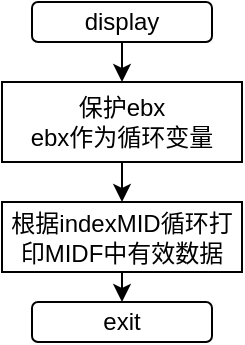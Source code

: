 <mxfile>
    <diagram id="1TDbxBZ_JOEDpRoGHgfZ" name="第 1 页">
        <mxGraphModel dx="990" dy="614" grid="1" gridSize="10" guides="1" tooltips="1" connect="1" arrows="1" fold="1" page="1" pageScale="1" pageWidth="827" pageHeight="1169" math="0" shadow="0">
            <root>
                <mxCell id="0"/>
                <mxCell id="1" parent="0"/>
                <mxCell id="89" style="edgeStyle=none;html=1;exitX=0.5;exitY=1;exitDx=0;exitDy=0;entryX=0.5;entryY=0;entryDx=0;entryDy=0;" edge="1" parent="1" source="90">
                    <mxGeometry relative="1" as="geometry">
                        <mxPoint x="380" y="110" as="targetPoint"/>
                    </mxGeometry>
                </mxCell>
                <mxCell id="90" value="display" style="rounded=1;whiteSpace=wrap;html=1;" vertex="1" parent="1">
                    <mxGeometry x="335" y="70" width="90" height="20" as="geometry"/>
                </mxCell>
                <mxCell id="102" style="edgeStyle=none;html=1;entryX=0.5;entryY=0;entryDx=0;entryDy=0;" edge="1" parent="1" source="92" target="96">
                    <mxGeometry relative="1" as="geometry"/>
                </mxCell>
                <mxCell id="92" value="保护ebx&lt;br&gt;ebx作为循环变量" style="rounded=0;whiteSpace=wrap;html=1;" vertex="1" parent="1">
                    <mxGeometry x="320" y="110" width="120" height="40" as="geometry"/>
                </mxCell>
                <mxCell id="103" style="edgeStyle=none;html=1;" edge="1" parent="1" source="96" target="101">
                    <mxGeometry relative="1" as="geometry"/>
                </mxCell>
                <mxCell id="96" value="&lt;div&gt;根据indexMID循环打印MIDF中有效数据&lt;/div&gt;" style="rounded=0;whiteSpace=wrap;html=1;align=center;" vertex="1" parent="1">
                    <mxGeometry x="320" y="170" width="120" height="35" as="geometry"/>
                </mxCell>
                <mxCell id="101" value="exit" style="rounded=1;whiteSpace=wrap;html=1;" vertex="1" parent="1">
                    <mxGeometry x="335" y="220" width="90" height="20" as="geometry"/>
                </mxCell>
            </root>
        </mxGraphModel>
    </diagram>
</mxfile>